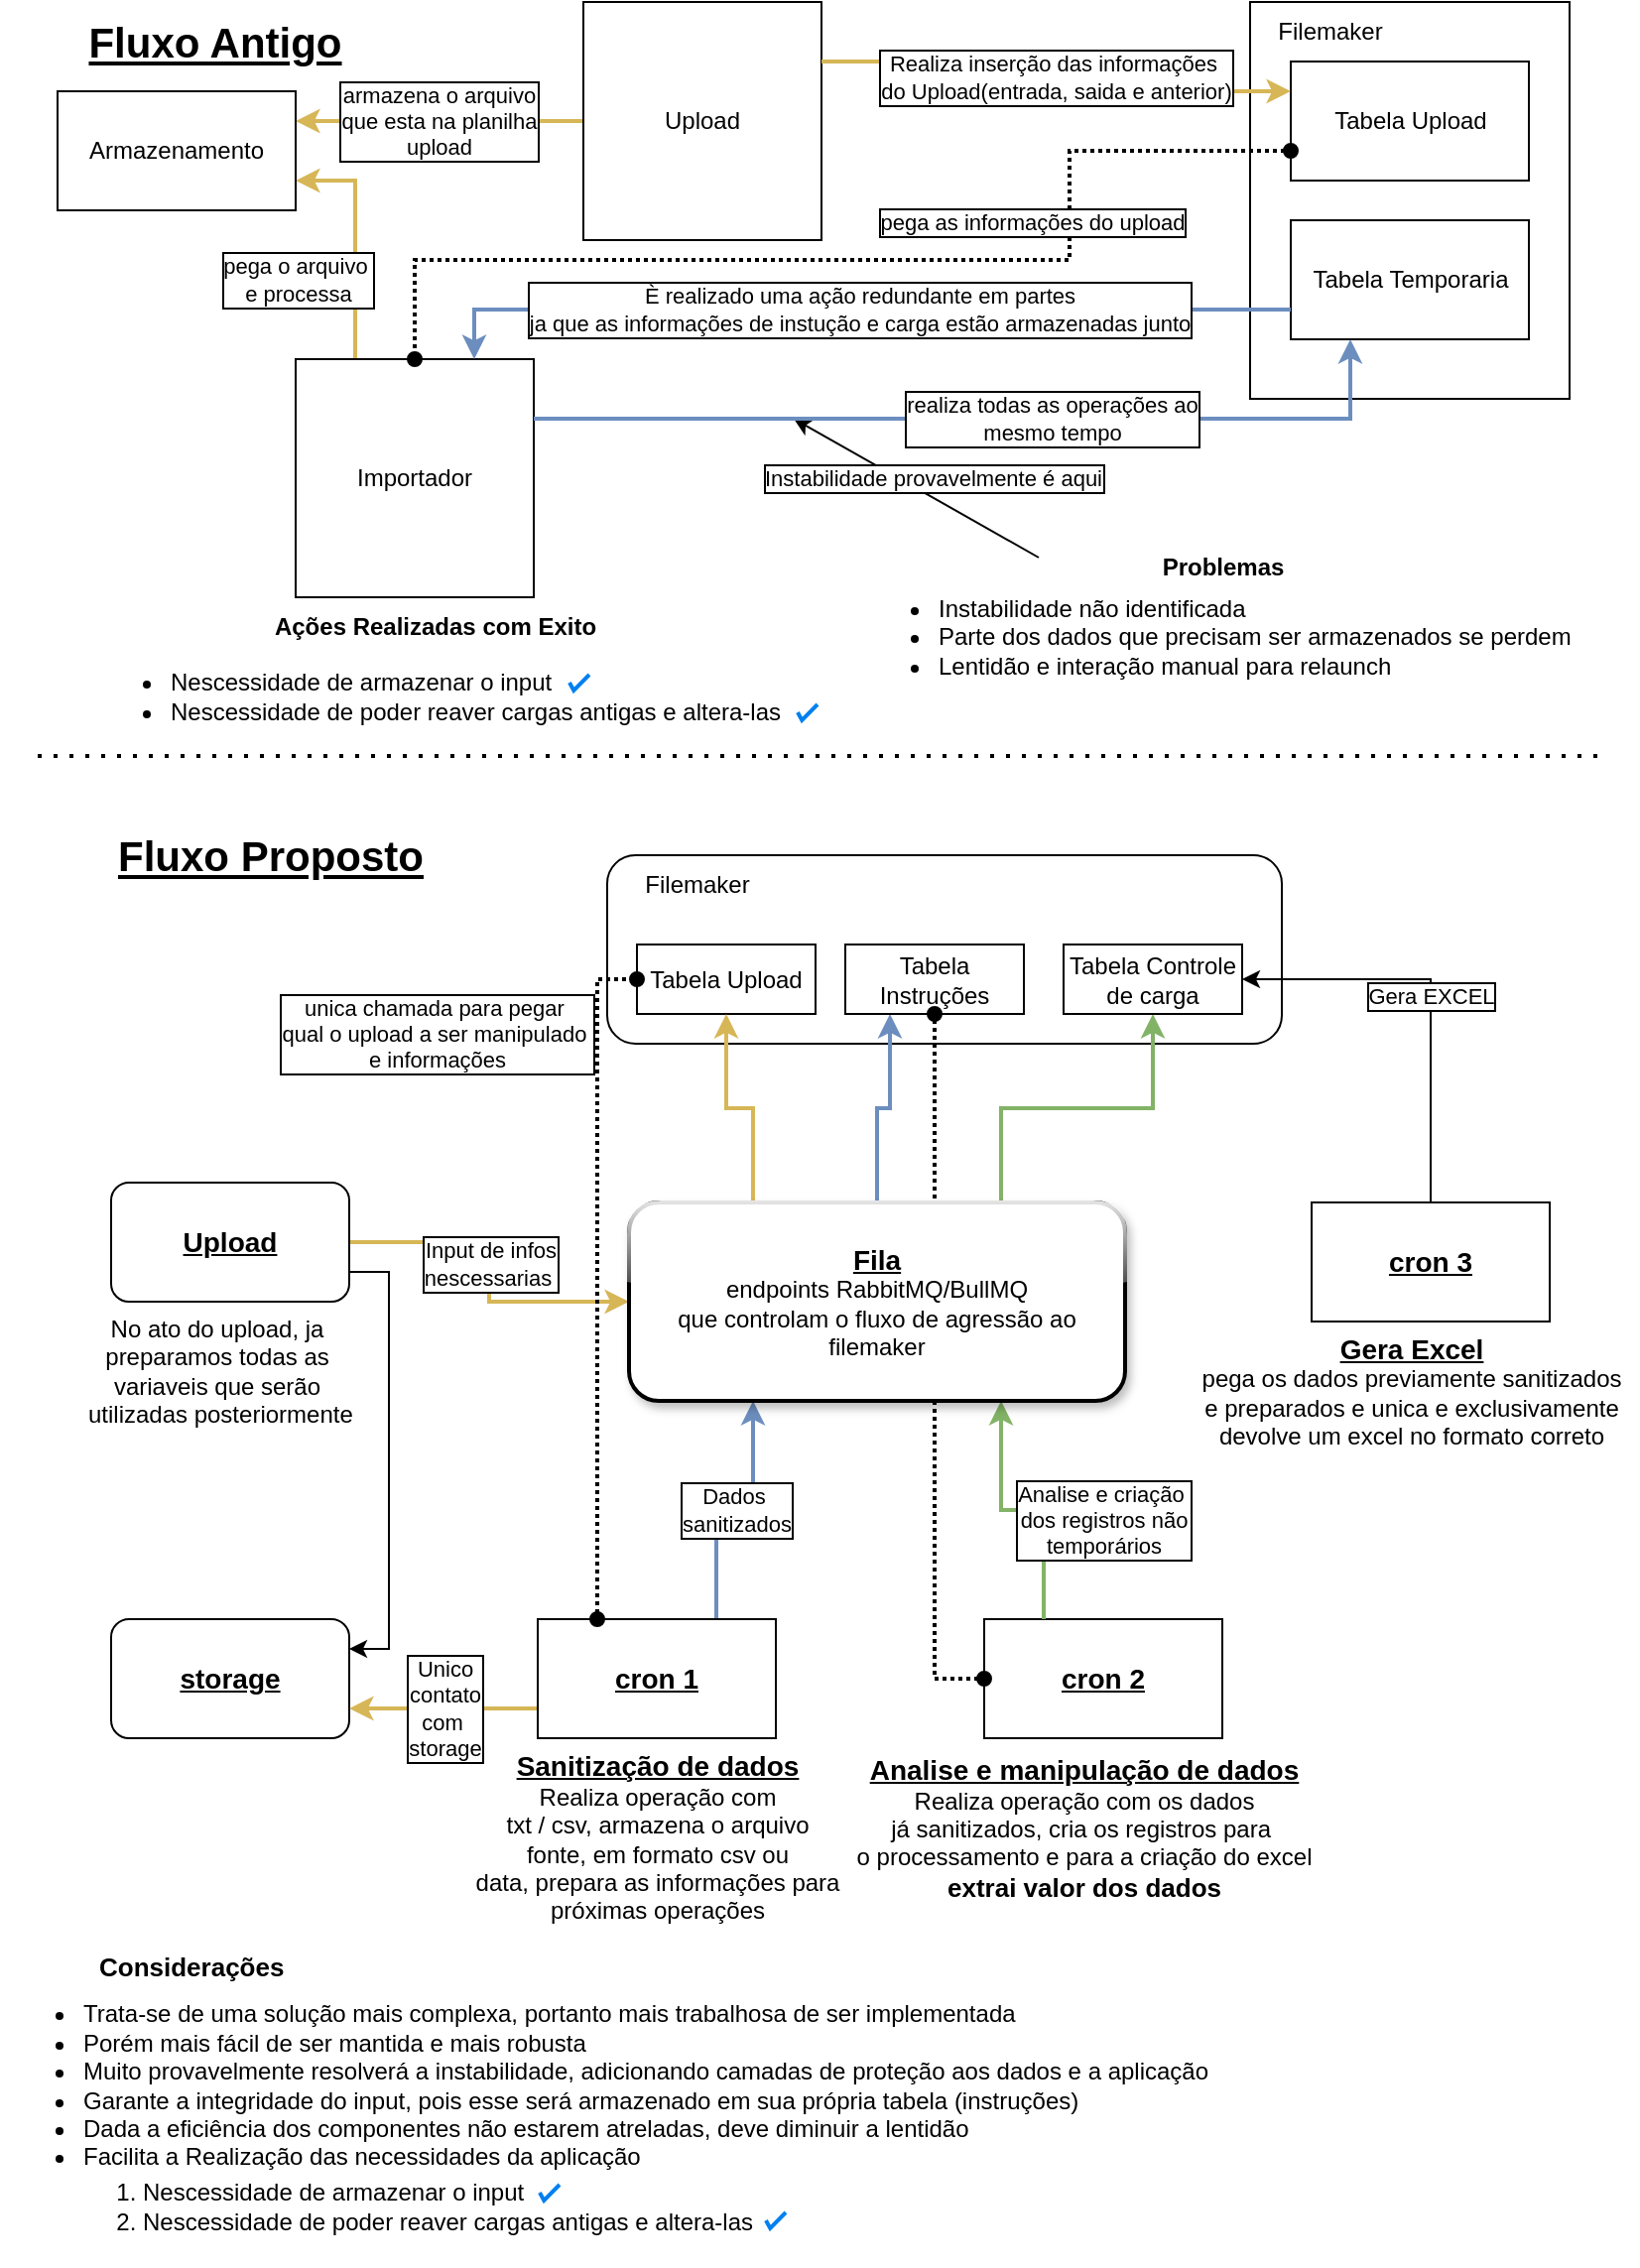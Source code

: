 <mxfile version="21.5.0" type="github">
  <diagram name="Página-1" id="ms082TrmSMu2nvpxCRkO">
    <mxGraphModel dx="472" dy="786" grid="1" gridSize="10" guides="1" tooltips="1" connect="1" arrows="1" fold="1" page="1" pageScale="1" pageWidth="827" pageHeight="1169" math="0" shadow="0">
      <root>
        <mxCell id="0" />
        <mxCell id="1" parent="0" />
        <mxCell id="fULPHBdW20wCDjoiLYlw-34" value="" style="rounded=1;whiteSpace=wrap;html=1;" parent="1" vertex="1">
          <mxGeometry x="306" y="440" width="340" height="95" as="geometry" />
        </mxCell>
        <mxCell id="fULPHBdW20wCDjoiLYlw-9" value="armazena o arquivo&lt;br&gt;que esta na planilha&lt;br&gt;upload" style="edgeStyle=orthogonalEdgeStyle;rounded=0;orthogonalLoop=1;jettySize=auto;html=1;exitX=0;exitY=0.5;exitDx=0;exitDy=0;entryX=1;entryY=0.25;entryDx=0;entryDy=0;strokeWidth=2;labelBorderColor=default;fillColor=#fff2cc;strokeColor=#d6b656;" parent="1" source="fULPHBdW20wCDjoiLYlw-1" target="fULPHBdW20wCDjoiLYlw-8" edge="1">
          <mxGeometry x="0.007" relative="1" as="geometry">
            <mxPoint as="offset" />
          </mxGeometry>
        </mxCell>
        <mxCell id="fULPHBdW20wCDjoiLYlw-1" value="Upload" style="rounded=0;whiteSpace=wrap;html=1;" parent="1" vertex="1">
          <mxGeometry x="294" y="10" width="120" height="120" as="geometry" />
        </mxCell>
        <mxCell id="fULPHBdW20wCDjoiLYlw-10" value="pega o arquivo&amp;nbsp;&lt;br&gt;e processa" style="edgeStyle=orthogonalEdgeStyle;rounded=0;orthogonalLoop=1;jettySize=auto;html=1;exitX=0.25;exitY=0;exitDx=0;exitDy=0;entryX=1;entryY=0.75;entryDx=0;entryDy=0;strokeWidth=2;labelBorderColor=default;fillColor=#fff2cc;strokeColor=#d6b656;" parent="1" source="fULPHBdW20wCDjoiLYlw-2" target="fULPHBdW20wCDjoiLYlw-8" edge="1">
          <mxGeometry x="-0.333" y="29" relative="1" as="geometry">
            <mxPoint as="offset" />
          </mxGeometry>
        </mxCell>
        <mxCell id="fULPHBdW20wCDjoiLYlw-2" value="Importador" style="rounded=0;whiteSpace=wrap;html=1;" parent="1" vertex="1">
          <mxGeometry x="149" y="190" width="120" height="120" as="geometry" />
        </mxCell>
        <mxCell id="fULPHBdW20wCDjoiLYlw-3" value="" style="rounded=0;whiteSpace=wrap;html=1;" parent="1" vertex="1">
          <mxGeometry x="630" y="10" width="161" height="200" as="geometry" />
        </mxCell>
        <mxCell id="fULPHBdW20wCDjoiLYlw-8" value="Armazenamento" style="rounded=0;whiteSpace=wrap;html=1;" parent="1" vertex="1">
          <mxGeometry x="29" y="55" width="120" height="60" as="geometry" />
        </mxCell>
        <mxCell id="fULPHBdW20wCDjoiLYlw-11" value="Fluxo Antigo" style="text;html=1;align=center;verticalAlign=middle;resizable=0;points=[];autosize=1;strokeColor=none;fillColor=none;fontStyle=5;fontSize=21;" parent="1" vertex="1">
          <mxGeometry x="33" y="10" width="150" height="40" as="geometry" />
        </mxCell>
        <mxCell id="fULPHBdW20wCDjoiLYlw-12" value="Fluxo Proposto" style="text;html=1;align=center;verticalAlign=middle;resizable=0;points=[];autosize=1;strokeColor=none;fillColor=none;fontStyle=5;fontSize=21;" parent="1" vertex="1">
          <mxGeometry x="46" y="420" width="180" height="40" as="geometry" />
        </mxCell>
        <mxCell id="fULPHBdW20wCDjoiLYlw-17" style="edgeStyle=orthogonalEdgeStyle;rounded=0;orthogonalLoop=1;jettySize=auto;html=1;exitX=1;exitY=0.75;exitDx=0;exitDy=0;entryX=1;entryY=0.25;entryDx=0;entryDy=0;" parent="1" source="fULPHBdW20wCDjoiLYlw-13" target="fULPHBdW20wCDjoiLYlw-15" edge="1">
          <mxGeometry relative="1" as="geometry" />
        </mxCell>
        <mxCell id="fULPHBdW20wCDjoiLYlw-20" value="Input de infos&lt;br&gt;nescessarias&amp;nbsp;" style="edgeStyle=orthogonalEdgeStyle;rounded=0;orthogonalLoop=1;jettySize=auto;html=1;exitX=1;exitY=0.5;exitDx=0;exitDy=0;entryX=0;entryY=0.5;entryDx=0;entryDy=0;fillColor=#fff2cc;strokeColor=#d6b656;strokeWidth=2;labelBorderColor=default;" parent="1" source="fULPHBdW20wCDjoiLYlw-13" target="fULPHBdW20wCDjoiLYlw-18" edge="1">
          <mxGeometry x="-0.059" relative="1" as="geometry">
            <mxPoint y="1" as="offset" />
          </mxGeometry>
        </mxCell>
        <mxCell id="fULPHBdW20wCDjoiLYlw-13" value="&lt;b&gt;&lt;u&gt;&lt;font style=&quot;font-size: 14px;&quot;&gt;Upload&lt;/font&gt;&lt;/u&gt;&lt;/b&gt;" style="rounded=1;whiteSpace=wrap;html=1;" parent="1" vertex="1">
          <mxGeometry x="56" y="605" width="120" height="60" as="geometry" />
        </mxCell>
        <mxCell id="fULPHBdW20wCDjoiLYlw-14" value="No ato do upload,&amp;nbsp;ja &lt;br&gt;preparamos todas as &lt;br&gt;variaveis que serão&lt;br&gt;&amp;nbsp;utilizadas posteriormente" style="text;html=1;align=center;verticalAlign=middle;resizable=0;points=[];autosize=1;strokeColor=none;fillColor=none;" parent="1" vertex="1">
          <mxGeometry x="29" y="665" width="160" height="70" as="geometry" />
        </mxCell>
        <mxCell id="fULPHBdW20wCDjoiLYlw-15" value="&lt;font style=&quot;font-size: 14px;&quot;&gt;&lt;b&gt;&lt;u&gt;storage&lt;/u&gt;&lt;/b&gt;&lt;/font&gt;" style="rounded=1;whiteSpace=wrap;html=1;" parent="1" vertex="1">
          <mxGeometry x="56" y="825" width="120" height="60" as="geometry" />
        </mxCell>
        <mxCell id="0iNRdTD6yt0DSDIZtmKU-7" style="edgeStyle=orthogonalEdgeStyle;rounded=0;orthogonalLoop=1;jettySize=auto;html=1;exitX=0.5;exitY=0;exitDx=0;exitDy=0;entryX=0.25;entryY=1;entryDx=0;entryDy=0;fillColor=#dae8fc;strokeColor=#6c8ebf;strokeWidth=2;" parent="1" source="fULPHBdW20wCDjoiLYlw-18" target="0iNRdTD6yt0DSDIZtmKU-6" edge="1">
          <mxGeometry relative="1" as="geometry" />
        </mxCell>
        <mxCell id="0iNRdTD6yt0DSDIZtmKU-8" style="edgeStyle=orthogonalEdgeStyle;rounded=0;orthogonalLoop=1;jettySize=auto;html=1;exitX=0.75;exitY=0;exitDx=0;exitDy=0;entryX=0.5;entryY=1;entryDx=0;entryDy=0;fillColor=#d5e8d4;strokeColor=#82b366;strokeWidth=2;" parent="1" source="fULPHBdW20wCDjoiLYlw-18" target="0iNRdTD6yt0DSDIZtmKU-5" edge="1">
          <mxGeometry relative="1" as="geometry" />
        </mxCell>
        <mxCell id="fULPHBdW20wCDjoiLYlw-30" value="Unico&lt;br&gt;contato&lt;br&gt;com&amp;nbsp;&lt;br&gt;storage" style="edgeStyle=orthogonalEdgeStyle;rounded=0;orthogonalLoop=1;jettySize=auto;html=1;exitX=0;exitY=0.75;exitDx=0;exitDy=0;entryX=1;entryY=0.75;entryDx=0;entryDy=0;fillColor=#fff2cc;strokeColor=#d6b656;strokeWidth=2;labelBorderColor=default;" parent="1" source="fULPHBdW20wCDjoiLYlw-23" target="fULPHBdW20wCDjoiLYlw-15" edge="1">
          <mxGeometry relative="1" as="geometry" />
        </mxCell>
        <mxCell id="fULPHBdW20wCDjoiLYlw-31" value="Dados&amp;nbsp;&lt;br&gt;sanitizados" style="edgeStyle=orthogonalEdgeStyle;rounded=0;orthogonalLoop=1;jettySize=auto;html=1;exitX=0.75;exitY=0;exitDx=0;exitDy=0;entryX=0.25;entryY=1;entryDx=0;entryDy=0;fillColor=#dae8fc;strokeColor=#6c8ebf;strokeWidth=2;labelBorderColor=default;" parent="1" source="fULPHBdW20wCDjoiLYlw-23" target="fULPHBdW20wCDjoiLYlw-18" edge="1">
          <mxGeometry relative="1" as="geometry" />
        </mxCell>
        <mxCell id="fULPHBdW20wCDjoiLYlw-23" value="&lt;font style=&quot;font-size: 14px;&quot;&gt;&lt;b&gt;&lt;u&gt;cron 1&lt;/u&gt;&lt;/b&gt;&lt;/font&gt;" style="rounded=0;whiteSpace=wrap;html=1;" parent="1" vertex="1">
          <mxGeometry x="271" y="825" width="120" height="60" as="geometry" />
        </mxCell>
        <mxCell id="fULPHBdW20wCDjoiLYlw-24" value="&lt;font style=&quot;font-size: 14px;&quot;&gt;&lt;b&gt;&lt;u&gt;cron 2&lt;/u&gt;&lt;/b&gt;&lt;/font&gt;" style="rounded=0;whiteSpace=wrap;html=1;" parent="1" vertex="1">
          <mxGeometry x="496" y="825" width="120" height="60" as="geometry" />
        </mxCell>
        <mxCell id="fULPHBdW20wCDjoiLYlw-25" value="&lt;b&gt;&lt;u&gt;&lt;font style=&quot;font-size: 14px;&quot;&gt;Sanitização de dados&lt;/font&gt;&lt;/u&gt;&lt;/b&gt;&lt;br&gt;Realiza operação com&lt;br&gt;txt / csv, armazena o arquivo&lt;br&gt;fonte, em formato csv ou&lt;br&gt;data, prepara as informações para&lt;br&gt;próximas operações" style="text;html=1;align=center;verticalAlign=middle;resizable=0;points=[];autosize=1;strokeColor=none;fillColor=none;" parent="1" vertex="1">
          <mxGeometry x="226" y="885" width="210" height="100" as="geometry" />
        </mxCell>
        <mxCell id="0iNRdTD6yt0DSDIZtmKU-15" value="Gera EXCEL" style="edgeStyle=orthogonalEdgeStyle;rounded=0;orthogonalLoop=1;jettySize=auto;html=1;exitX=0.5;exitY=0;exitDx=0;exitDy=0;entryX=1;entryY=0.5;entryDx=0;entryDy=0;labelBorderColor=default;" parent="1" source="fULPHBdW20wCDjoiLYlw-27" target="0iNRdTD6yt0DSDIZtmKU-5" edge="1">
          <mxGeometry relative="1" as="geometry" />
        </mxCell>
        <mxCell id="fULPHBdW20wCDjoiLYlw-27" value="&lt;font style=&quot;font-size: 14px;&quot;&gt;&lt;b&gt;&lt;u&gt;cron 3&lt;/u&gt;&lt;/b&gt;&lt;/font&gt;" style="rounded=0;whiteSpace=wrap;html=1;" parent="1" vertex="1">
          <mxGeometry x="661" y="615" width="120" height="60" as="geometry" />
        </mxCell>
        <mxCell id="fULPHBdW20wCDjoiLYlw-28" value="&lt;b&gt;&lt;u&gt;&lt;font style=&quot;font-size: 14px;&quot;&gt;Analise e manipulação de dados&lt;/font&gt;&lt;/u&gt;&lt;/b&gt;&lt;br&gt;Realiza operação com os dados&lt;br&gt;já sanitizados, cria os registros para&amp;nbsp;&lt;br&gt;o processamento e para a criação do excel&lt;br&gt;&lt;b&gt;&lt;font style=&quot;font-size: 13px;&quot;&gt;extrai valor dos dados&lt;/font&gt;&lt;/b&gt;" style="text;html=1;align=center;verticalAlign=middle;resizable=0;points=[];autosize=1;strokeColor=none;fillColor=none;" parent="1" vertex="1">
          <mxGeometry x="421" y="885" width="250" height="90" as="geometry" />
        </mxCell>
        <mxCell id="fULPHBdW20wCDjoiLYlw-29" value="&lt;b&gt;&lt;u&gt;&lt;font style=&quot;font-size: 14px;&quot;&gt;Gera Excel&lt;/font&gt;&lt;/u&gt;&lt;/b&gt;&lt;br&gt;pega os dados previamente sanitizados&lt;br&gt;e preparados e unica e exclusivamente&lt;br&gt;devolve um excel no formato correto" style="text;html=1;align=center;verticalAlign=middle;resizable=0;points=[];autosize=1;strokeColor=none;fillColor=none;" parent="1" vertex="1">
          <mxGeometry x="595.5" y="675" width="230" height="70" as="geometry" />
        </mxCell>
        <mxCell id="0iNRdTD6yt0DSDIZtmKU-2" value="Tabela Upload" style="rounded=0;whiteSpace=wrap;html=1;" parent="1" vertex="1">
          <mxGeometry x="321" y="485" width="90" height="35" as="geometry" />
        </mxCell>
        <mxCell id="0iNRdTD6yt0DSDIZtmKU-1" value="unica chamada para pegar&amp;nbsp;&lt;br&gt;qual o upload a ser manipulado&amp;nbsp;&lt;br&gt;e informações" style="edgeStyle=orthogonalEdgeStyle;rounded=0;orthogonalLoop=1;jettySize=auto;html=1;exitX=0.25;exitY=0;exitDx=0;exitDy=0;startArrow=oval;startFill=1;endArrow=oval;endFill=1;entryX=0;entryY=0.5;entryDx=0;entryDy=0;fillColor=none;strokeWidth=2;dashed=1;dashPattern=1 1;labelBorderColor=default;" parent="1" source="fULPHBdW20wCDjoiLYlw-23" target="0iNRdTD6yt0DSDIZtmKU-2" edge="1">
          <mxGeometry x="0.723" y="81" relative="1" as="geometry">
            <mxPoint x="306" y="585" as="targetPoint" />
            <mxPoint as="offset" />
          </mxGeometry>
        </mxCell>
        <mxCell id="0iNRdTD6yt0DSDIZtmKU-3" style="edgeStyle=orthogonalEdgeStyle;rounded=0;orthogonalLoop=1;jettySize=auto;html=1;exitX=0.25;exitY=0;exitDx=0;exitDy=0;entryX=0.5;entryY=1;entryDx=0;entryDy=0;fillColor=#fff2cc;strokeColor=#d6b656;strokeWidth=2;" parent="1" source="fULPHBdW20wCDjoiLYlw-18" target="0iNRdTD6yt0DSDIZtmKU-2" edge="1">
          <mxGeometry relative="1" as="geometry" />
        </mxCell>
        <mxCell id="0iNRdTD6yt0DSDIZtmKU-4" value="Filemaker" style="text;html=1;align=center;verticalAlign=middle;resizable=0;points=[];autosize=1;strokeColor=none;fillColor=none;" parent="1" vertex="1">
          <mxGeometry x="311" y="440" width="80" height="30" as="geometry" />
        </mxCell>
        <mxCell id="0iNRdTD6yt0DSDIZtmKU-5" value="Tabela Controle de carga" style="rounded=0;whiteSpace=wrap;html=1;" parent="1" vertex="1">
          <mxGeometry x="536" y="485" width="90" height="35" as="geometry" />
        </mxCell>
        <mxCell id="0iNRdTD6yt0DSDIZtmKU-6" value="Tabela Instruções" style="rounded=0;whiteSpace=wrap;html=1;" parent="1" vertex="1">
          <mxGeometry x="426" y="485" width="90" height="35" as="geometry" />
        </mxCell>
        <mxCell id="fULPHBdW20wCDjoiLYlw-32" value="Analise e criação&amp;nbsp;&lt;br&gt;dos registros não&lt;br&gt;temporários" style="edgeStyle=orthogonalEdgeStyle;rounded=0;orthogonalLoop=1;jettySize=auto;html=1;exitX=0.25;exitY=0;exitDx=0;exitDy=0;entryX=0.75;entryY=1;entryDx=0;entryDy=0;fillColor=#d5e8d4;strokeColor=#82b366;strokeWidth=2;labelBorderColor=default;" parent="1" source="fULPHBdW20wCDjoiLYlw-24" target="fULPHBdW20wCDjoiLYlw-18" edge="1">
          <mxGeometry x="-0.239" y="-30" relative="1" as="geometry">
            <mxPoint as="offset" />
          </mxGeometry>
        </mxCell>
        <mxCell id="0iNRdTD6yt0DSDIZtmKU-10" style="edgeStyle=orthogonalEdgeStyle;rounded=0;orthogonalLoop=1;jettySize=auto;html=1;exitX=0.5;exitY=1;exitDx=0;exitDy=0;entryX=0;entryY=0.5;entryDx=0;entryDy=0;fillColor=none;strokeWidth=2;endArrow=oval;endFill=1;startArrow=oval;startFill=1;dashed=1;dashPattern=1 1;" parent="1" source="0iNRdTD6yt0DSDIZtmKU-6" target="fULPHBdW20wCDjoiLYlw-24" edge="1">
          <mxGeometry relative="1" as="geometry" />
        </mxCell>
        <mxCell id="fULPHBdW20wCDjoiLYlw-18" value="&lt;b&gt;&lt;u&gt;&lt;font style=&quot;font-size: 14px;&quot;&gt;Fila&lt;/font&gt;&lt;/u&gt;&lt;/b&gt;&lt;br&gt;endpoints RabbitMQ/BullMQ&lt;br&gt;que controlam o fluxo de agressão ao filemaker" style="rounded=1;whiteSpace=wrap;html=1;perimeterSpacing=0;shadow=1;glass=1;strokeWidth=2;" parent="1" vertex="1">
          <mxGeometry x="317" y="615" width="250" height="100" as="geometry" />
        </mxCell>
        <mxCell id="0iNRdTD6yt0DSDIZtmKU-16" value="" style="endArrow=none;dashed=1;html=1;dashPattern=1 3;strokeWidth=2;rounded=0;" parent="1" edge="1">
          <mxGeometry width="50" height="50" relative="1" as="geometry">
            <mxPoint x="19" y="390" as="sourcePoint" />
            <mxPoint x="809" y="390" as="targetPoint" />
            <Array as="points">
              <mxPoint x="419" y="390" />
            </Array>
          </mxGeometry>
        </mxCell>
        <mxCell id="wT-KeAVf8N6cUJtrlJAv-1" value="&lt;ul&gt;&lt;li&gt;Nescessidade de armazenar o input&lt;/li&gt;&lt;li&gt;Nescessidade de poder reaver cargas antigas e altera-las&lt;/li&gt;&lt;/ul&gt;" style="text;strokeColor=none;fillColor=none;html=1;whiteSpace=wrap;verticalAlign=middle;overflow=hidden;" parent="1" vertex="1">
          <mxGeometry x="44" y="320" width="370" height="80" as="geometry" />
        </mxCell>
        <mxCell id="wT-KeAVf8N6cUJtrlJAv-2" value="&lt;b&gt;Ações Realizadas com Exito&lt;/b&gt;" style="text;html=1;align=center;verticalAlign=middle;resizable=0;points=[];autosize=1;strokeColor=none;fillColor=none;" parent="1" vertex="1">
          <mxGeometry x="124" y="310" width="190" height="30" as="geometry" />
        </mxCell>
        <mxCell id="wT-KeAVf8N6cUJtrlJAv-3" value="Problemas" style="text;html=1;align=center;verticalAlign=middle;resizable=0;points=[];autosize=1;strokeColor=none;fillColor=none;fontStyle=1" parent="1" vertex="1">
          <mxGeometry x="576" y="280" width="80" height="30" as="geometry" />
        </mxCell>
        <mxCell id="wT-KeAVf8N6cUJtrlJAv-4" value="&lt;ul&gt;&lt;li&gt;Instabilidade não identificada&lt;/li&gt;&lt;li&gt;Parte dos dados que precisam ser armazenados se perdem&lt;/li&gt;&lt;li&gt;Lentidão e interação manual para relaunch&lt;/li&gt;&lt;/ul&gt;" style="text;strokeColor=none;fillColor=none;html=1;whiteSpace=wrap;verticalAlign=middle;overflow=hidden;" parent="1" vertex="1">
          <mxGeometry x="431" y="290" width="370" height="80" as="geometry" />
        </mxCell>
        <mxCell id="wT-KeAVf8N6cUJtrlJAv-5" value="Instabilidade provavelmente é aqui" style="endArrow=classic;html=1;rounded=0;exitX=0.25;exitY=0;exitDx=0;exitDy=0;labelBorderColor=default;" parent="1" source="wT-KeAVf8N6cUJtrlJAv-4" edge="1">
          <mxGeometry x="-0.066" y="-8" width="50" height="50" relative="1" as="geometry">
            <mxPoint x="490.5" y="435" as="sourcePoint" />
            <mxPoint x="400" y="220" as="targetPoint" />
            <mxPoint as="offset" />
          </mxGeometry>
        </mxCell>
        <mxCell id="wT-KeAVf8N6cUJtrlJAv-6" value="Filemaker" style="text;html=1;align=center;verticalAlign=middle;resizable=0;points=[];autosize=1;strokeColor=none;fillColor=none;" parent="1" vertex="1">
          <mxGeometry x="630" y="10" width="80" height="30" as="geometry" />
        </mxCell>
        <mxCell id="wT-KeAVf8N6cUJtrlJAv-7" value="Tabela Upload" style="rounded=0;whiteSpace=wrap;html=1;" parent="1" vertex="1">
          <mxGeometry x="650.5" y="40" width="120" height="60" as="geometry" />
        </mxCell>
        <mxCell id="wT-KeAVf8N6cUJtrlJAv-8" value="Tabela Temporaria" style="rounded=0;whiteSpace=wrap;html=1;" parent="1" vertex="1">
          <mxGeometry x="650.5" y="120" width="120" height="60" as="geometry" />
        </mxCell>
        <mxCell id="fULPHBdW20wCDjoiLYlw-7" value="realiza todas as operações ao &lt;br&gt;mesmo tempo" style="edgeStyle=orthogonalEdgeStyle;rounded=0;orthogonalLoop=1;jettySize=auto;html=1;exitX=1;exitY=0.25;exitDx=0;exitDy=0;entryX=0.25;entryY=1;entryDx=0;entryDy=0;strokeWidth=2;fillColor=#dae8fc;strokeColor=#6c8ebf;labelBorderColor=default;" parent="1" source="fULPHBdW20wCDjoiLYlw-2" target="wT-KeAVf8N6cUJtrlJAv-8" edge="1">
          <mxGeometry x="0.156" relative="1" as="geometry">
            <mxPoint as="offset" />
          </mxGeometry>
        </mxCell>
        <mxCell id="fULPHBdW20wCDjoiLYlw-6" value="pega as informações do upload" style="edgeStyle=orthogonalEdgeStyle;rounded=0;orthogonalLoop=1;jettySize=auto;html=1;exitX=0;exitY=0.75;exitDx=0;exitDy=0;entryX=0.5;entryY=0;entryDx=0;entryDy=0;endArrow=oval;endFill=1;startArrow=oval;startFill=1;dashed=1;dashPattern=1 1;strokeWidth=2;labelBorderColor=default;" parent="1" source="wT-KeAVf8N6cUJtrlJAv-7" target="fULPHBdW20wCDjoiLYlw-2" edge="1">
          <mxGeometry x="-0.464" y="-19" relative="1" as="geometry">
            <Array as="points">
              <mxPoint x="539" y="85" />
              <mxPoint x="539" y="140" />
              <mxPoint x="209" y="140" />
            </Array>
            <mxPoint y="1" as="offset" />
          </mxGeometry>
        </mxCell>
        <mxCell id="wT-KeAVf8N6cUJtrlJAv-9" value="È realizado uma ação redundante em partes&lt;br&gt;ja que as informações de instução e carga estão armazenadas junto" style="edgeStyle=orthogonalEdgeStyle;rounded=0;orthogonalLoop=1;jettySize=auto;html=1;exitX=0.75;exitY=0;exitDx=0;exitDy=0;entryX=0;entryY=0.75;entryDx=0;entryDy=0;startArrow=classic;startFill=1;endArrow=none;endFill=0;strokeWidth=2;fillColor=#dae8fc;strokeColor=#6c8ebf;labelBorderColor=default;" parent="1" source="fULPHBdW20wCDjoiLYlw-2" target="wT-KeAVf8N6cUJtrlJAv-8" edge="1">
          <mxGeometry relative="1" as="geometry" />
        </mxCell>
        <mxCell id="fULPHBdW20wCDjoiLYlw-4" value="Realiza inserção das informações&amp;nbsp;&lt;br&gt;do Upload(entrada, saida e anterior)" style="edgeStyle=orthogonalEdgeStyle;rounded=0;orthogonalLoop=1;jettySize=auto;html=1;exitX=1;exitY=0.25;exitDx=0;exitDy=0;entryX=0;entryY=0.25;entryDx=0;entryDy=0;strokeWidth=2;labelBorderColor=default;fillColor=#fff2cc;strokeColor=#d6b656;" parent="1" source="fULPHBdW20wCDjoiLYlw-1" target="wT-KeAVf8N6cUJtrlJAv-7" edge="1">
          <mxGeometry relative="1" as="geometry" />
        </mxCell>
        <mxCell id="wT-KeAVf8N6cUJtrlJAv-10" value="&lt;b&gt;&lt;font style=&quot;font-size: 13px;&quot;&gt;Considerações&lt;/font&gt;&lt;/b&gt;" style="text;strokeColor=none;fillColor=none;align=left;verticalAlign=middle;spacingLeft=4;spacingRight=4;overflow=hidden;points=[[0,0.5],[1,0.5]];portConstraint=eastwest;rotatable=0;whiteSpace=wrap;html=1;" parent="1" vertex="1">
          <mxGeometry x="44" y="985" width="110" height="30" as="geometry" />
        </mxCell>
        <mxCell id="wT-KeAVf8N6cUJtrlJAv-11" value="&lt;ul&gt;&lt;li&gt;Trata-se de uma solução mais complexa, portanto mais trabalhosa de ser implementada&lt;/li&gt;&lt;li&gt;Porém mais fácil de ser mantida e mais robusta&lt;/li&gt;&lt;li&gt;Muito provavelmente resolverá a instabilidade, adicionando camadas de proteção aos dados e a aplicação&lt;/li&gt;&lt;li&gt;Garante a integridade do input, pois esse será armazenado em sua própria tabela (instruções)&lt;/li&gt;&lt;li&gt;Dada a eficiência dos componentes não estarem atreladas, deve diminuir a lentidão&lt;/li&gt;&lt;li&gt;Facilita a Realização das necessidades da aplicação&lt;/li&gt;&lt;/ul&gt;" style="text;strokeColor=none;fillColor=none;html=1;whiteSpace=wrap;verticalAlign=middle;overflow=hidden;" parent="1" vertex="1">
          <mxGeometry y="1000" width="640" height="120" as="geometry" />
        </mxCell>
        <mxCell id="wT-KeAVf8N6cUJtrlJAv-12" value="&lt;ol&gt;&lt;li style=&quot;border-color: var(--border-color);&quot;&gt;Nescessidade de armazenar o input&lt;/li&gt;&lt;li style=&quot;border-color: var(--border-color);&quot;&gt;Nescessidade de poder reaver cargas antigas e altera-las&lt;/li&gt;&lt;/ol&gt;" style="text;strokeColor=none;fillColor=none;html=1;whiteSpace=wrap;verticalAlign=middle;overflow=hidden;" parent="1" vertex="1">
          <mxGeometry x="30" y="1090" width="381" height="61" as="geometry" />
        </mxCell>
        <mxCell id="wT-KeAVf8N6cUJtrlJAv-13" value="" style="html=1;verticalLabelPosition=bottom;labelBackgroundColor=#ffffff;verticalAlign=top;shadow=0;dashed=0;strokeWidth=2;shape=mxgraph.ios7.misc.check;strokeColor=#0080f0;" parent="1" vertex="1">
          <mxGeometry x="272" y="1110" width="10" height="8" as="geometry" />
        </mxCell>
        <mxCell id="wT-KeAVf8N6cUJtrlJAv-14" value="" style="html=1;verticalLabelPosition=bottom;labelBackgroundColor=#ffffff;verticalAlign=top;shadow=0;dashed=0;strokeWidth=2;shape=mxgraph.ios7.misc.check;strokeColor=#0080f0;" parent="1" vertex="1">
          <mxGeometry x="386" y="1124" width="10" height="8" as="geometry" />
        </mxCell>
        <mxCell id="wT-KeAVf8N6cUJtrlJAv-15" value="" style="html=1;verticalLabelPosition=bottom;labelBackgroundColor=#ffffff;verticalAlign=top;shadow=0;dashed=0;strokeWidth=2;shape=mxgraph.ios7.misc.check;strokeColor=#0080f0;" parent="1" vertex="1">
          <mxGeometry x="287" y="349" width="10" height="8" as="geometry" />
        </mxCell>
        <mxCell id="wT-KeAVf8N6cUJtrlJAv-16" value="" style="html=1;verticalLabelPosition=bottom;labelBackgroundColor=#ffffff;verticalAlign=top;shadow=0;dashed=0;strokeWidth=2;shape=mxgraph.ios7.misc.check;strokeColor=#0080f0;" parent="1" vertex="1">
          <mxGeometry x="402" y="364" width="10" height="8" as="geometry" />
        </mxCell>
      </root>
    </mxGraphModel>
  </diagram>
</mxfile>
